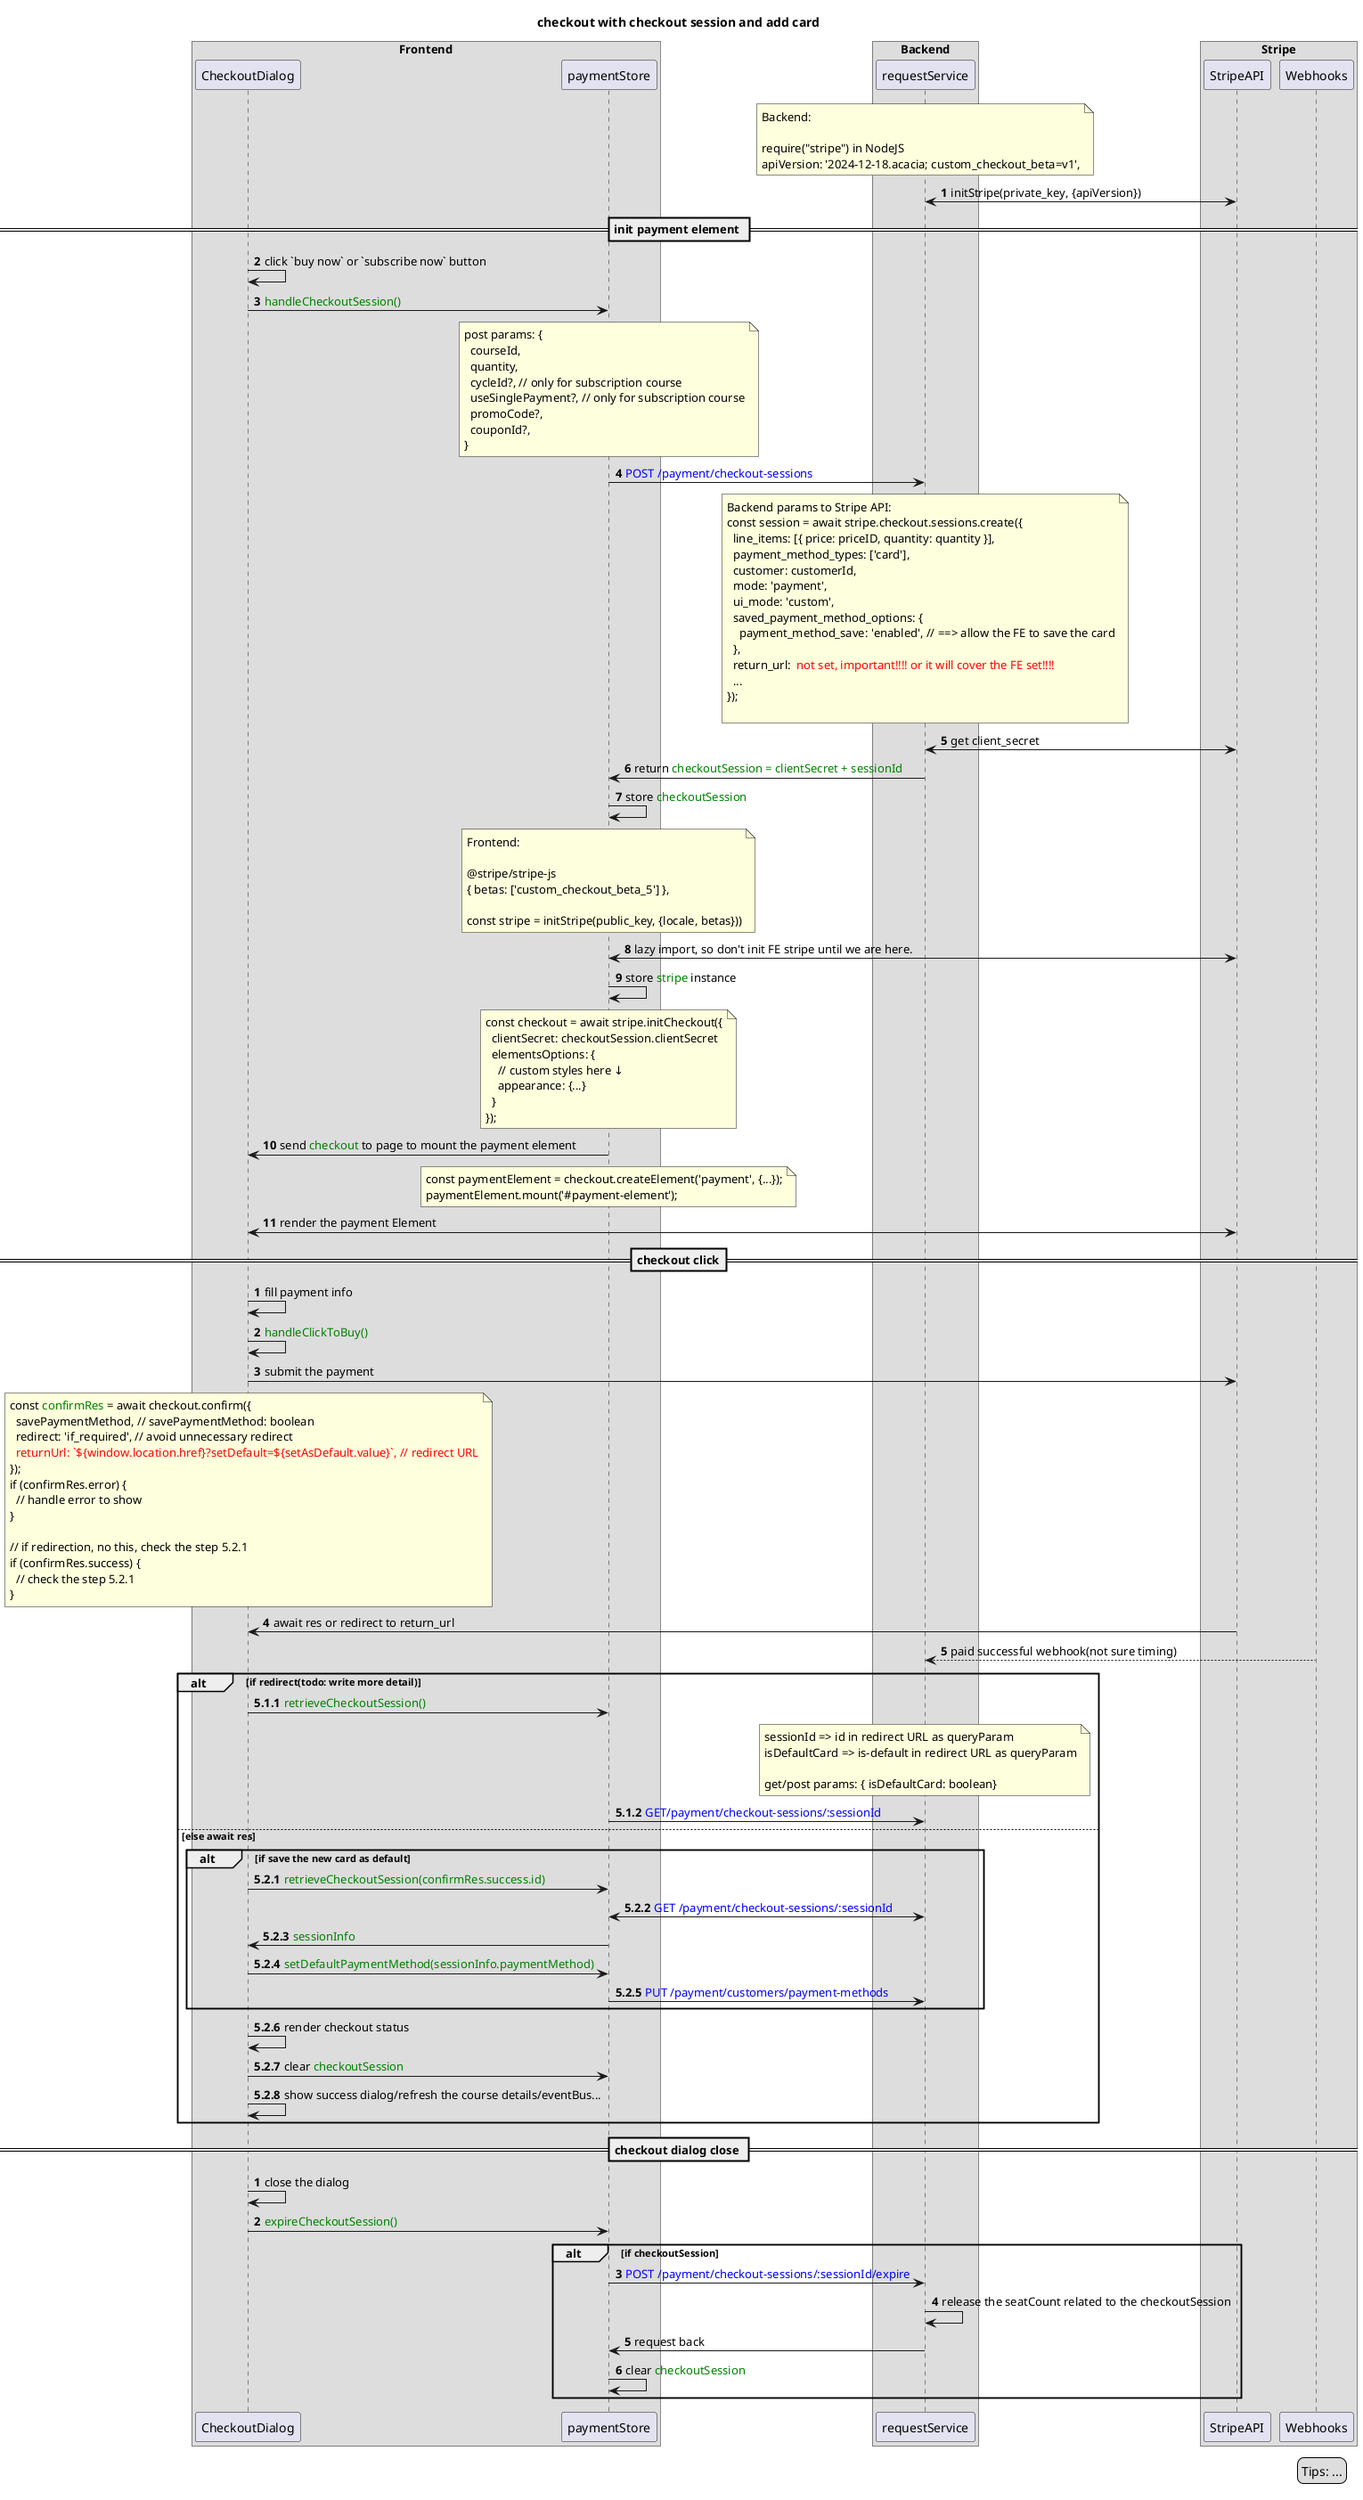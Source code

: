 @startuml
title "checkout with checkout session and add card"
legend right
  Tips: ...
end legend

box "Frontend"
participant CheckoutDialog
participant paymentStore
end box

box "Backend"
participant requestService
end box

box Stripe
participant StripeAPI
participant Webhooks
end box

note over requestService
Backend: 

require("stripe") in NodeJS
apiVersion: '2024-12-18.acacia; custom_checkout_beta=v1',
end note

autonumber
requestService <-> StripeAPI : initStripe(private_key, {apiVersion})

== init payment element ==
CheckoutDialog -> CheckoutDialog: click `buy now` or `subscribe now` button
CheckoutDialog -> paymentStore: <color green>handleCheckoutSession()</color>
note over paymentStore
  post params: {
    courseId,
    quantity,
    cycleId?, // only for subscription course
    useSinglePayment?, // only for subscription course
    promoCode?,
    couponId?,
  }
end note
paymentStore -> requestService: <color blue>POST /payment/checkout-sessions
note over requestService
Backend params to Stripe API:
const session = await stripe.checkout.sessions.create({
  line_items: [{ price: priceID, quantity: quantity }],
  payment_method_types: ['card'],
  customer: customerId,
  mode: 'payment',
  ui_mode: 'custom',
  saved_payment_method_options: {
    payment_method_save: 'enabled', // ==> allow the FE to save the card
  },
  return_url: <color red> not set, important!!!! or it will cover the FE set!!!!
  ...
});

end note
requestService <-> StripeAPI: get client_secret
requestService -> paymentStore: return <color green>checkoutSession = clientSecret + sessionId</color>
paymentStore -> paymentStore: store <color green>checkoutSession</color>
note over paymentStore
Frontend: 

@stripe/stripe-js
{ betas: ['custom_checkout_beta_5'] },

const stripe = initStripe(public_key, {locale, betas}))
end note
paymentStore <-> StripeAPI: lazy import, so don't init FE stripe until we are here. 
paymentStore -> paymentStore: store <color green>stripe</color> instance

note over paymentStore
const checkout = await stripe.initCheckout({
  clientSecret: checkoutSession.clientSecret
  elementsOptions: {
    // custom styles here ↓
    appearance: {...}
  }
});
end note

paymentStore -> CheckoutDialog: send <color green>checkout</color> to page to mount the payment element
note over paymentStore
const paymentElement = checkout.createElement('payment', {...});
paymentElement.mount('#payment-element');
end note
CheckoutDialog <-> StripeAPI: render the payment Element

== checkout click==
autonumber 1
CheckoutDialog -> CheckoutDialog: fill payment info
CheckoutDialog -> CheckoutDialog: <color green>handleClickToBuy()</color>
CheckoutDialog -> StripeAPI: submit the payment
note over CheckoutDialog
const <color green>confirmRes</color> = await checkout.confirm({
  savePaymentMethod, // savePaymentMethod: boolean
  redirect: 'if_required', // avoid unnecessary redirect
  <color red>returnUrl: `${window.location.href}?setDefault=${setAsDefault.value}`, // redirect URL
});
if (confirmRes.error) {
  // handle error to show
}

// if redirection, no this, check the step 5.2.1
if (confirmRes.success) {
  // check the step 5.2.1
}
end note
CheckoutDialog <- StripeAPI: await res or redirect to return_url
requestService <-- Webhooks: paid successful webhook(not sure timing)
alt if redirect(todo: write more detail)
autonumber 5.1.1
  CheckoutDialog -> paymentStore: <color green>retrieveCheckoutSession()</color>
  note over requestService
    sessionId => id in redirect URL as queryParam
    isDefaultCard => is-default in redirect URL as queryParam

    get/post params: { isDefaultCard: boolean}
  end note
  paymentStore -> requestService: <color blue>GET/payment/checkout-sessions/:sessionId </color>
else else await res
autonumber 5.2.1
  alt if save the new card as default
    CheckoutDialog -> paymentStore: <color green>retrieveCheckoutSession(confirmRes.success.id)</color>
    paymentStore <-> requestService: <color blue>GET /payment/checkout-sessions/:sessionId </color>
    CheckoutDialog <- paymentStore: <color green>sessionInfo</color>
    CheckoutDialog -> paymentStore: <color green>setDefaultPaymentMethod(sessionInfo.paymentMethod)</color>
    paymentStore -> requestService: <color blue>PUT /payment/customers/payment-methods</color>
  end

  CheckoutDialog -> CheckoutDialog: render checkout status
  CheckoutDialog -> paymentStore: clear <color green>checkoutSession</color>
  CheckoutDialog -> CheckoutDialog: show success dialog/refresh the course details/eventBus...
end

== checkout dialog close ==
autonumber 1
CheckoutDialog -> CheckoutDialog: close the dialog
CheckoutDialog -> paymentStore: <color green>expireCheckoutSession()</color>
alt if checkoutSession
  paymentStore -> requestService: <color blue>POST /payment/checkout-sessions/:sessionId/expire</color>
  requestService -> requestService: release the seatCount related to the checkoutSession
  paymentStore <- requestService: request back
  paymentStore -> paymentStore: clear <color green>checkoutSession</color>
end
@enduml